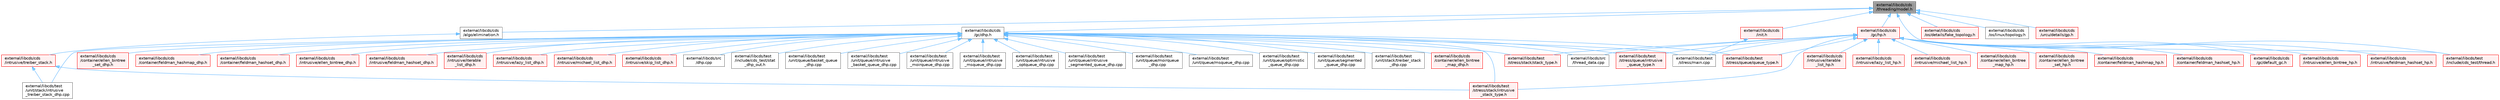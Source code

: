 digraph "external/libcds/cds/threading/model.h"
{
 // LATEX_PDF_SIZE
  bgcolor="transparent";
  edge [fontname=Helvetica,fontsize=10,labelfontname=Helvetica,labelfontsize=10];
  node [fontname=Helvetica,fontsize=10,shape=box,height=0.2,width=0.4];
  Node1 [id="Node000001",label="external/libcds/cds\l/threading/model.h",height=0.2,width=0.4,color="gray40", fillcolor="grey60", style="filled", fontcolor="black",tooltip=" "];
  Node1 -> Node2 [id="edge1_Node000001_Node000002",dir="back",color="steelblue1",style="solid",tooltip=" "];
  Node2 [id="Node000002",label="external/libcds/cds\l/algo/elimination.h",height=0.2,width=0.4,color="grey40", fillcolor="white", style="filled",URL="$elimination_8h.html",tooltip=" "];
  Node2 -> Node3 [id="edge2_Node000002_Node000003",dir="back",color="steelblue1",style="solid",tooltip=" "];
  Node3 [id="Node000003",label="external/libcds/cds\l/intrusive/treiber_stack.h",height=0.2,width=0.4,color="red", fillcolor="#FFF0F0", style="filled",URL="$intrusive_2treiber__stack_8h.html",tooltip=" "];
  Node3 -> Node10 [id="edge3_Node000003_Node000010",dir="back",color="steelblue1",style="solid",tooltip=" "];
  Node10 [id="Node000010",label="external/libcds/test\l/stress/stack/intrusive\l_stack_type.h",height=0.2,width=0.4,color="red", fillcolor="#FFF0F0", style="filled",URL="$intrusive__stack__type_8h.html",tooltip=" "];
  Node3 -> Node15 [id="edge4_Node000003_Node000015",dir="back",color="steelblue1",style="solid",tooltip=" "];
  Node15 [id="Node000015",label="external/libcds/test\l/unit/stack/intrusive\l_treiber_stack_dhp.cpp",height=0.2,width=0.4,color="grey40", fillcolor="white", style="filled",URL="$intrusive__treiber__stack__dhp_8cpp.html",tooltip=" "];
  Node1 -> Node17 [id="edge5_Node000001_Node000017",dir="back",color="steelblue1",style="solid",tooltip=" "];
  Node17 [id="Node000017",label="external/libcds/cds\l/gc/dhp.h",height=0.2,width=0.4,color="grey40", fillcolor="white", style="filled",URL="$dhp_8h.html",tooltip=" "];
  Node17 -> Node18 [id="edge6_Node000017_Node000018",dir="back",color="steelblue1",style="solid",tooltip=" "];
  Node18 [id="Node000018",label="external/libcds/cds\l/container/ellen_bintree\l_map_dhp.h",height=0.2,width=0.4,color="red", fillcolor="#FFF0F0", style="filled",URL="$ellen__bintree__map__dhp_8h.html",tooltip=" "];
  Node17 -> Node30 [id="edge7_Node000017_Node000030",dir="back",color="steelblue1",style="solid",tooltip=" "];
  Node30 [id="Node000030",label="external/libcds/cds\l/container/ellen_bintree\l_set_dhp.h",height=0.2,width=0.4,color="red", fillcolor="#FFF0F0", style="filled",URL="$ellen__bintree__set__dhp_8h.html",tooltip=" "];
  Node17 -> Node43 [id="edge8_Node000017_Node000043",dir="back",color="steelblue1",style="solid",tooltip=" "];
  Node43 [id="Node000043",label="external/libcds/cds\l/container/feldman_hashmap_dhp.h",height=0.2,width=0.4,color="red", fillcolor="#FFF0F0", style="filled",URL="$feldman__hashmap__dhp_8h.html",tooltip=" "];
  Node17 -> Node55 [id="edge9_Node000017_Node000055",dir="back",color="steelblue1",style="solid",tooltip=" "];
  Node55 [id="Node000055",label="external/libcds/cds\l/container/feldman_hashset_dhp.h",height=0.2,width=0.4,color="red", fillcolor="#FFF0F0", style="filled",URL="$container_2feldman__hashset__dhp_8h.html",tooltip=" "];
  Node17 -> Node66 [id="edge10_Node000017_Node000066",dir="back",color="steelblue1",style="solid",tooltip=" "];
  Node66 [id="Node000066",label="external/libcds/cds\l/intrusive/ellen_bintree_dhp.h",height=0.2,width=0.4,color="red", fillcolor="#FFF0F0", style="filled",URL="$ellen__bintree__dhp_8h.html",tooltip=" "];
  Node17 -> Node68 [id="edge11_Node000017_Node000068",dir="back",color="steelblue1",style="solid",tooltip=" "];
  Node68 [id="Node000068",label="external/libcds/cds\l/intrusive/feldman_hashset_dhp.h",height=0.2,width=0.4,color="red", fillcolor="#FFF0F0", style="filled",URL="$intrusive_2feldman__hashset__dhp_8h.html",tooltip=" "];
  Node17 -> Node70 [id="edge12_Node000017_Node000070",dir="back",color="steelblue1",style="solid",tooltip=" "];
  Node70 [id="Node000070",label="external/libcds/cds\l/intrusive/iterable\l_list_dhp.h",height=0.2,width=0.4,color="red", fillcolor="#FFF0F0", style="filled",URL="$intrusive_2iterable__list__dhp_8h.html",tooltip=" "];
  Node17 -> Node122 [id="edge13_Node000017_Node000122",dir="back",color="steelblue1",style="solid",tooltip=" "];
  Node122 [id="Node000122",label="external/libcds/cds\l/intrusive/lazy_list_dhp.h",height=0.2,width=0.4,color="red", fillcolor="#FFF0F0", style="filled",URL="$intrusive_2lazy__list__dhp_8h.html",tooltip=" "];
  Node17 -> Node136 [id="edge14_Node000017_Node000136",dir="back",color="steelblue1",style="solid",tooltip=" "];
  Node136 [id="Node000136",label="external/libcds/cds\l/intrusive/michael_list_dhp.h",height=0.2,width=0.4,color="red", fillcolor="#FFF0F0", style="filled",URL="$intrusive_2michael__list__dhp_8h.html",tooltip=" "];
  Node17 -> Node150 [id="edge15_Node000017_Node000150",dir="back",color="steelblue1",style="solid",tooltip=" "];
  Node150 [id="Node000150",label="external/libcds/cds\l/intrusive/skip_list_dhp.h",height=0.2,width=0.4,color="red", fillcolor="#FFF0F0", style="filled",URL="$skip__list__dhp_8h.html",tooltip=" "];
  Node17 -> Node173 [id="edge16_Node000017_Node000173",dir="back",color="steelblue1",style="solid",tooltip=" "];
  Node173 [id="Node000173",label="external/libcds/src\l/dhp.cpp",height=0.2,width=0.4,color="grey40", fillcolor="white", style="filled",URL="$dhp_8cpp.html",tooltip=" "];
  Node17 -> Node174 [id="edge17_Node000017_Node000174",dir="back",color="steelblue1",style="solid",tooltip=" "];
  Node174 [id="Node000174",label="external/libcds/src\l/thread_data.cpp",height=0.2,width=0.4,color="grey40", fillcolor="white", style="filled",URL="$thread__data_8cpp.html",tooltip=" "];
  Node17 -> Node175 [id="edge18_Node000017_Node000175",dir="back",color="steelblue1",style="solid",tooltip=" "];
  Node175 [id="Node000175",label="external/libcds/test\l/include/cds_test/stat\l_dhp_out.h",height=0.2,width=0.4,color="grey40", fillcolor="white", style="filled",URL="$stat__dhp__out_8h.html",tooltip=" "];
  Node17 -> Node176 [id="edge19_Node000017_Node000176",dir="back",color="steelblue1",style="solid",tooltip=" "];
  Node176 [id="Node000176",label="external/libcds/test\l/stress/main.cpp",height=0.2,width=0.4,color="grey40", fillcolor="white", style="filled",URL="$external_2libcds_2test_2stress_2main_8cpp.html",tooltip=" "];
  Node17 -> Node177 [id="edge20_Node000017_Node000177",dir="back",color="steelblue1",style="solid",tooltip=" "];
  Node177 [id="Node000177",label="external/libcds/test\l/stress/queue/intrusive\l_queue_type.h",height=0.2,width=0.4,color="red", fillcolor="#FFF0F0", style="filled",URL="$intrusive__queue__type_8h.html",tooltip=" "];
  Node17 -> Node179 [id="edge21_Node000017_Node000179",dir="back",color="steelblue1",style="solid",tooltip=" "];
  Node179 [id="Node000179",label="external/libcds/test\l/stress/queue/queue_type.h",height=0.2,width=0.4,color="red", fillcolor="#FFF0F0", style="filled",URL="$queue__type_8h.html",tooltip=" "];
  Node17 -> Node10 [id="edge22_Node000017_Node000010",dir="back",color="steelblue1",style="solid",tooltip=" "];
  Node17 -> Node5 [id="edge23_Node000017_Node000005",dir="back",color="steelblue1",style="solid",tooltip=" "];
  Node5 [id="Node000005",label="external/libcds/test\l/stress/stack/stack_type.h",height=0.2,width=0.4,color="red", fillcolor="#FFF0F0", style="filled",URL="$stack__type_8h.html",tooltip=" "];
  Node17 -> Node187 [id="edge24_Node000017_Node000187",dir="back",color="steelblue1",style="solid",tooltip=" "];
  Node187 [id="Node000187",label="external/libcds/test\l/unit/queue/basket_queue\l_dhp.cpp",height=0.2,width=0.4,color="grey40", fillcolor="white", style="filled",URL="$basket__queue__dhp_8cpp.html",tooltip=" "];
  Node17 -> Node188 [id="edge25_Node000017_Node000188",dir="back",color="steelblue1",style="solid",tooltip=" "];
  Node188 [id="Node000188",label="external/libcds/test\l/unit/queue/intrusive\l_basket_queue_dhp.cpp",height=0.2,width=0.4,color="grey40", fillcolor="white", style="filled",URL="$intrusive__basket__queue__dhp_8cpp.html",tooltip=" "];
  Node17 -> Node189 [id="edge26_Node000017_Node000189",dir="back",color="steelblue1",style="solid",tooltip=" "];
  Node189 [id="Node000189",label="external/libcds/test\l/unit/queue/intrusive\l_moirqueue_dhp.cpp",height=0.2,width=0.4,color="grey40", fillcolor="white", style="filled",URL="$intrusive__moirqueue__dhp_8cpp.html",tooltip=" "];
  Node17 -> Node190 [id="edge27_Node000017_Node000190",dir="back",color="steelblue1",style="solid",tooltip=" "];
  Node190 [id="Node000190",label="external/libcds/test\l/unit/queue/intrusive\l_msqueue_dhp.cpp",height=0.2,width=0.4,color="grey40", fillcolor="white", style="filled",URL="$intrusive__msqueue__dhp_8cpp.html",tooltip=" "];
  Node17 -> Node191 [id="edge28_Node000017_Node000191",dir="back",color="steelblue1",style="solid",tooltip=" "];
  Node191 [id="Node000191",label="external/libcds/test\l/unit/queue/intrusive\l_optqueue_dhp.cpp",height=0.2,width=0.4,color="grey40", fillcolor="white", style="filled",URL="$intrusive__optqueue__dhp_8cpp.html",tooltip=" "];
  Node17 -> Node192 [id="edge29_Node000017_Node000192",dir="back",color="steelblue1",style="solid",tooltip=" "];
  Node192 [id="Node000192",label="external/libcds/test\l/unit/queue/intrusive\l_segmented_queue_dhp.cpp",height=0.2,width=0.4,color="grey40", fillcolor="white", style="filled",URL="$intrusive__segmented__queue__dhp_8cpp.html",tooltip=" "];
  Node17 -> Node193 [id="edge30_Node000017_Node000193",dir="back",color="steelblue1",style="solid",tooltip=" "];
  Node193 [id="Node000193",label="external/libcds/test\l/unit/queue/moirqueue\l_dhp.cpp",height=0.2,width=0.4,color="grey40", fillcolor="white", style="filled",URL="$moirqueue__dhp_8cpp.html",tooltip=" "];
  Node17 -> Node194 [id="edge31_Node000017_Node000194",dir="back",color="steelblue1",style="solid",tooltip=" "];
  Node194 [id="Node000194",label="external/libcds/test\l/unit/queue/msqueue_dhp.cpp",height=0.2,width=0.4,color="grey40", fillcolor="white", style="filled",URL="$msqueue__dhp_8cpp.html",tooltip=" "];
  Node17 -> Node195 [id="edge32_Node000017_Node000195",dir="back",color="steelblue1",style="solid",tooltip=" "];
  Node195 [id="Node000195",label="external/libcds/test\l/unit/queue/optimistic\l_queue_dhp.cpp",height=0.2,width=0.4,color="grey40", fillcolor="white", style="filled",URL="$optimistic__queue__dhp_8cpp.html",tooltip=" "];
  Node17 -> Node196 [id="edge33_Node000017_Node000196",dir="back",color="steelblue1",style="solid",tooltip=" "];
  Node196 [id="Node000196",label="external/libcds/test\l/unit/queue/segmented\l_queue_dhp.cpp",height=0.2,width=0.4,color="grey40", fillcolor="white", style="filled",URL="$segmented__queue__dhp_8cpp.html",tooltip=" "];
  Node17 -> Node15 [id="edge34_Node000017_Node000015",dir="back",color="steelblue1",style="solid",tooltip=" "];
  Node17 -> Node8 [id="edge35_Node000017_Node000008",dir="back",color="steelblue1",style="solid",tooltip=" "];
  Node8 [id="Node000008",label="external/libcds/test\l/unit/stack/treiber_stack\l_dhp.cpp",height=0.2,width=0.4,color="grey40", fillcolor="white", style="filled",URL="$treiber__stack__dhp_8cpp.html",tooltip=" "];
  Node1 -> Node197 [id="edge36_Node000001_Node000197",dir="back",color="steelblue1",style="solid",tooltip=" "];
  Node197 [id="Node000197",label="external/libcds/cds\l/gc/hp.h",height=0.2,width=0.4,color="red", fillcolor="#FFF0F0", style="filled",URL="$hp_8h.html",tooltip=" "];
  Node197 -> Node198 [id="edge37_Node000197_Node000198",dir="back",color="steelblue1",style="solid",tooltip=" "];
  Node198 [id="Node000198",label="external/libcds/cds\l/container/ellen_bintree\l_map_hp.h",height=0.2,width=0.4,color="red", fillcolor="#FFF0F0", style="filled",URL="$ellen__bintree__map__hp_8h.html",tooltip=" "];
  Node197 -> Node200 [id="edge38_Node000197_Node000200",dir="back",color="steelblue1",style="solid",tooltip=" "];
  Node200 [id="Node000200",label="external/libcds/cds\l/container/ellen_bintree\l_set_hp.h",height=0.2,width=0.4,color="red", fillcolor="#FFF0F0", style="filled",URL="$ellen__bintree__set__hp_8h.html",tooltip=" "];
  Node197 -> Node203 [id="edge39_Node000197_Node000203",dir="back",color="steelblue1",style="solid",tooltip=" "];
  Node203 [id="Node000203",label="external/libcds/cds\l/container/feldman_hashmap_hp.h",height=0.2,width=0.4,color="red", fillcolor="#FFF0F0", style="filled",URL="$feldman__hashmap__hp_8h.html",tooltip=" "];
  Node197 -> Node205 [id="edge40_Node000197_Node000205",dir="back",color="steelblue1",style="solid",tooltip=" "];
  Node205 [id="Node000205",label="external/libcds/cds\l/container/feldman_hashset_hp.h",height=0.2,width=0.4,color="red", fillcolor="#FFF0F0", style="filled",URL="$container_2feldman__hashset__hp_8h.html",tooltip=" "];
  Node197 -> Node207 [id="edge41_Node000197_Node000207",dir="back",color="steelblue1",style="solid",tooltip=" "];
  Node207 [id="Node000207",label="external/libcds/cds\l/gc/default_gc.h",height=0.2,width=0.4,color="red", fillcolor="#FFF0F0", style="filled",URL="$default__gc_8h.html",tooltip=" "];
  Node197 -> Node226 [id="edge42_Node000197_Node000226",dir="back",color="steelblue1",style="solid",tooltip=" "];
  Node226 [id="Node000226",label="external/libcds/cds\l/intrusive/ellen_bintree_hp.h",height=0.2,width=0.4,color="red", fillcolor="#FFF0F0", style="filled",URL="$ellen__bintree__hp_8h.html",tooltip=" "];
  Node197 -> Node228 [id="edge43_Node000197_Node000228",dir="back",color="steelblue1",style="solid",tooltip=" "];
  Node228 [id="Node000228",label="external/libcds/cds\l/intrusive/feldman_hashset_hp.h",height=0.2,width=0.4,color="red", fillcolor="#FFF0F0", style="filled",URL="$intrusive_2feldman__hashset__hp_8h.html",tooltip=" "];
  Node197 -> Node230 [id="edge44_Node000197_Node000230",dir="back",color="steelblue1",style="solid",tooltip=" "];
  Node230 [id="Node000230",label="external/libcds/cds\l/intrusive/iterable\l_list_hp.h",height=0.2,width=0.4,color="red", fillcolor="#FFF0F0", style="filled",URL="$intrusive_2iterable__list__hp_8h.html",tooltip=" "];
  Node197 -> Node242 [id="edge45_Node000197_Node000242",dir="back",color="steelblue1",style="solid",tooltip=" "];
  Node242 [id="Node000242",label="external/libcds/cds\l/intrusive/lazy_list_hp.h",height=0.2,width=0.4,color="red", fillcolor="#FFF0F0", style="filled",URL="$intrusive_2lazy__list__hp_8h.html",tooltip=" "];
  Node197 -> Node254 [id="edge46_Node000197_Node000254",dir="back",color="steelblue1",style="solid",tooltip=" "];
  Node254 [id="Node000254",label="external/libcds/cds\l/intrusive/michael_list_hp.h",height=0.2,width=0.4,color="red", fillcolor="#FFF0F0", style="filled",URL="$intrusive_2michael__list__hp_8h.html",tooltip=" "];
  Node197 -> Node174 [id="edge47_Node000197_Node000174",dir="back",color="steelblue1",style="solid",tooltip=" "];
  Node197 -> Node275 [id="edge48_Node000197_Node000275",dir="back",color="steelblue1",style="solid",tooltip=" "];
  Node275 [id="Node000275",label="external/libcds/test\l/include/cds_test/thread.h",height=0.2,width=0.4,color="red", fillcolor="#FFF0F0", style="filled",URL="$test_2include_2cds__test_2thread_8h.html",tooltip=" "];
  Node197 -> Node176 [id="edge49_Node000197_Node000176",dir="back",color="steelblue1",style="solid",tooltip=" "];
  Node197 -> Node177 [id="edge50_Node000197_Node000177",dir="back",color="steelblue1",style="solid",tooltip=" "];
  Node197 -> Node179 [id="edge51_Node000197_Node000179",dir="back",color="steelblue1",style="solid",tooltip=" "];
  Node197 -> Node10 [id="edge52_Node000197_Node000010",dir="back",color="steelblue1",style="solid",tooltip=" "];
  Node197 -> Node5 [id="edge53_Node000197_Node000005",dir="back",color="steelblue1",style="solid",tooltip=" "];
  Node1 -> Node360 [id="edge54_Node000001_Node000360",dir="back",color="steelblue1",style="solid",tooltip=" "];
  Node360 [id="Node000360",label="external/libcds/cds\l/init.h",height=0.2,width=0.4,color="red", fillcolor="#FFF0F0", style="filled",URL="$init_8h.html",tooltip=" "];
  Node360 -> Node176 [id="edge55_Node000360_Node000176",dir="back",color="steelblue1",style="solid",tooltip=" "];
  Node1 -> Node363 [id="edge56_Node000001_Node000363",dir="back",color="steelblue1",style="solid",tooltip=" "];
  Node363 [id="Node000363",label="external/libcds/cds\l/os/details/fake_topology.h",height=0.2,width=0.4,color="red", fillcolor="#FFF0F0", style="filled",URL="$details_2fake__topology_8h.html",tooltip=" "];
  Node1 -> Node368 [id="edge57_Node000001_Node000368",dir="back",color="steelblue1",style="solid",tooltip=" "];
  Node368 [id="Node000368",label="external/libcds/cds\l/os/linux/topology.h",height=0.2,width=0.4,color="grey40", fillcolor="white", style="filled",URL="$linux_2topology_8h.html",tooltip=" "];
  Node1 -> Node369 [id="edge58_Node000001_Node000369",dir="back",color="steelblue1",style="solid",tooltip=" "];
  Node369 [id="Node000369",label="external/libcds/cds\l/urcu/details/gp.h",height=0.2,width=0.4,color="red", fillcolor="#FFF0F0", style="filled",URL="$gp_8h.html",tooltip=" "];
  Node1 -> Node275 [id="edge59_Node000001_Node000275",dir="back",color="steelblue1",style="solid",tooltip=" "];
}

